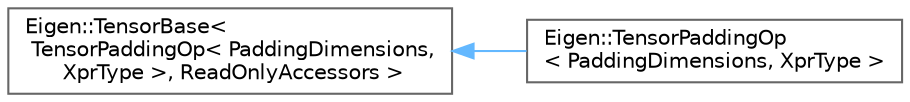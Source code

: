 digraph "类继承关系图"
{
 // LATEX_PDF_SIZE
  bgcolor="transparent";
  edge [fontname=Helvetica,fontsize=10,labelfontname=Helvetica,labelfontsize=10];
  node [fontname=Helvetica,fontsize=10,shape=box,height=0.2,width=0.4];
  rankdir="LR";
  Node0 [id="Node000000",label="Eigen::TensorBase\<\l TensorPaddingOp\< PaddingDimensions,\l XprType \>, ReadOnlyAccessors \>",height=0.2,width=0.4,color="grey40", fillcolor="white", style="filled",URL="$class_eigen_1_1_tensor_base.html",tooltip=" "];
  Node0 -> Node1 [id="edge4761_Node000000_Node000001",dir="back",color="steelblue1",style="solid",tooltip=" "];
  Node1 [id="Node000001",label="Eigen::TensorPaddingOp\l\< PaddingDimensions, XprType \>",height=0.2,width=0.4,color="grey40", fillcolor="white", style="filled",URL="$class_eigen_1_1_tensor_padding_op.html",tooltip=" "];
}
